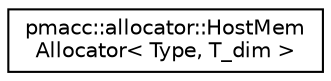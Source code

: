 digraph "Graphical Class Hierarchy"
{
 // LATEX_PDF_SIZE
  edge [fontname="Helvetica",fontsize="10",labelfontname="Helvetica",labelfontsize="10"];
  node [fontname="Helvetica",fontsize="10",shape=record];
  rankdir="LR";
  Node0 [label="pmacc::allocator::HostMem\lAllocator\< Type, T_dim \>",height=0.2,width=0.4,color="black", fillcolor="white", style="filled",URL="$structpmacc_1_1allocator_1_1_host_mem_allocator.html",tooltip=" "];
}
